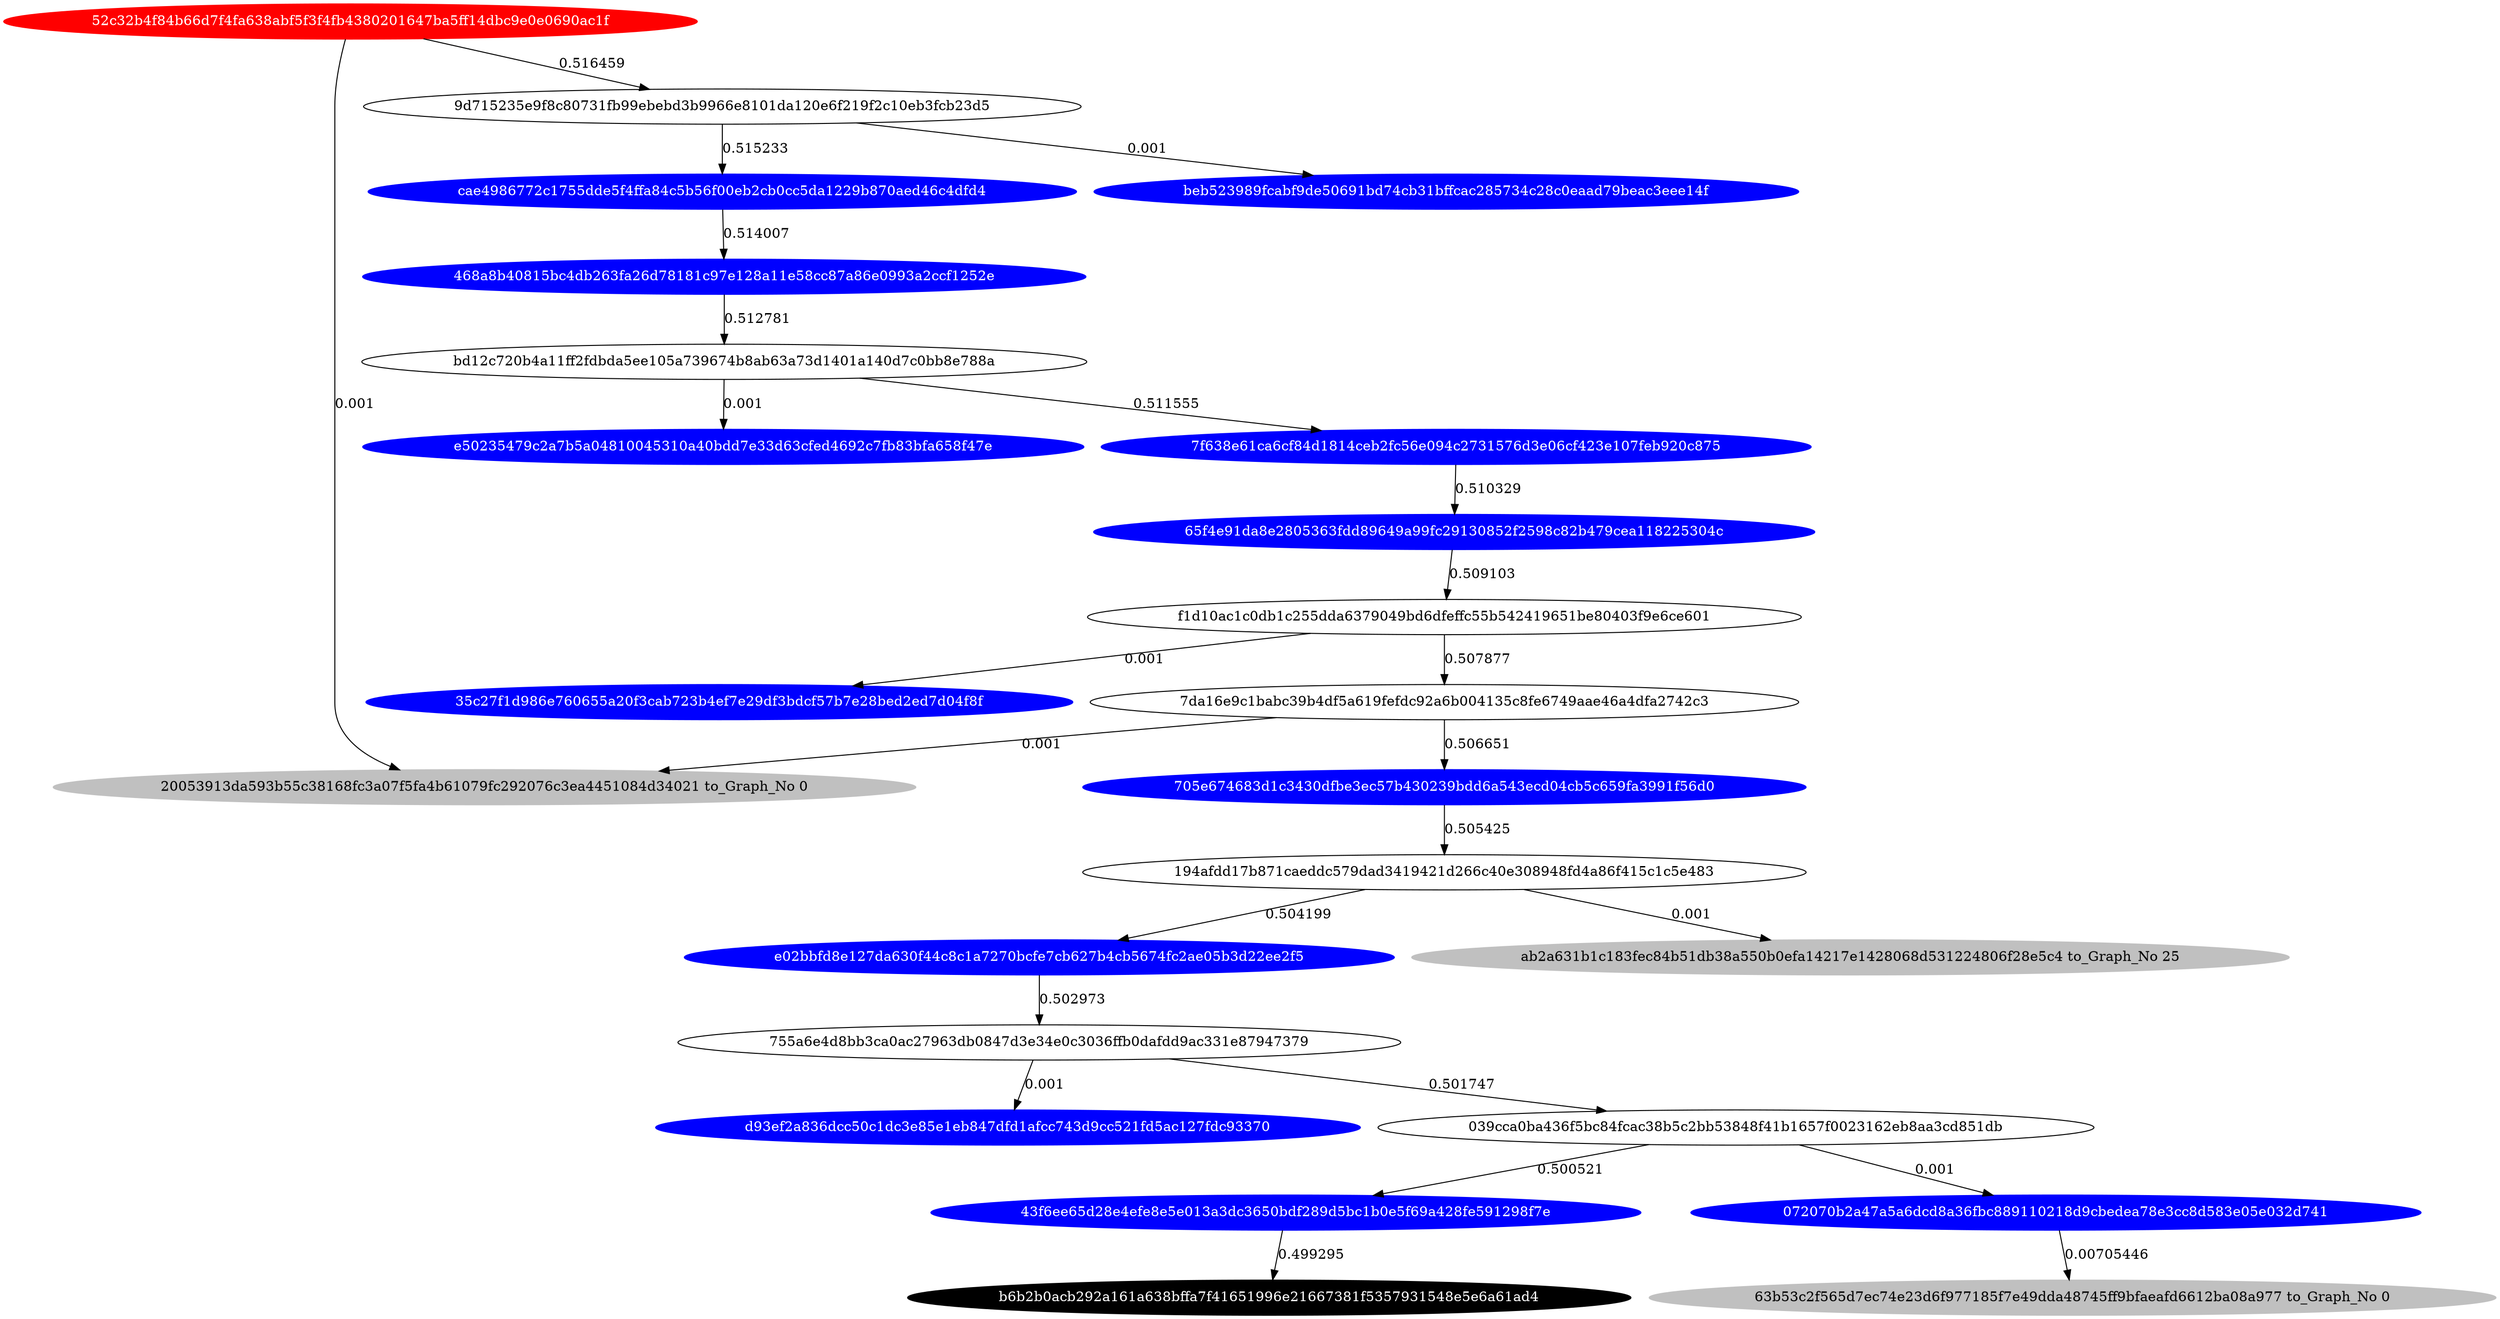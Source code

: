 digraph G{rankdir=TB;layout=dot;
"52c32b4f84b66d7f4fa638abf5f3f4fb4380201647ba5ff14dbc9e0e0690ac1f" [style="solid,filled",color=red,fontcolor=white];
"d93ef2a836dcc50c1dc3e85e1eb847dfd1afcc743d9cc521fd5ac127fdc93370" [style="solid,filled",color=blue,fontcolor=white];
"e50235479c2a7b5a04810045310a40bdd7e33d63cfed4692c7fb83bfa658f47e" [style="solid,filled",color=blue,fontcolor=white];
"65f4e91da8e2805363fdd89649a99fc29130852f2598c82b479cea118225304c" [style="solid,filled",color=blue,fontcolor=white];
"43f6ee65d28e4efe8e5e013a3dc3650bdf289d5bc1b0e5f69a428fe591298f7e" [style="solid,filled",color=blue,fontcolor=white];
"b6b2b0acb292a161a638bffa7f41651996e21667381f5357931548e5e6a61ad4" [style="solid,filled",color=black,fontcolor=white];
"cae4986772c1755dde5f4ffa84c5b56f00eb2cb0cc5da1229b870aed46c4dfd4" [style="solid,filled",color=blue,fontcolor=white];
"072070b2a47a5a6dcd8a36fbc889110218d9cbedea78e3cc8d583e05e032d741" [style="solid,filled",color=blue,fontcolor=white];
"beb523989fcabf9de50691bd74cb31bffcac285734c28c0eaad79beac3eee14f" [style="solid,filled",color=blue,fontcolor=white];
"e02bbfd8e127da630f44c8c1a7270bcfe7cb627b4cb5674fc2ae05b3d22ee2f5" [style="solid,filled",color=blue,fontcolor=white];
"63b53c2f565d7ec74e23d6f977185f7e49dda48745ff9bfaeafd6612ba08a977" [style="solid,filled",color=gray,fontcolor=black,label= "63b53c2f565d7ec74e23d6f977185f7e49dda48745ff9bfaeafd6612ba08a977 to_Graph_No 0"];
"468a8b40815bc4db263fa26d78181c97e128a11e58cc87a86e0993a2ccf1252e" [style="solid,filled",color=blue,fontcolor=white];
"7f638e61ca6cf84d1814ceb2fc56e094c2731576d3e06cf423e107feb920c875" [style="solid,filled",color=blue,fontcolor=white];
"705e674683d1c3430dfbe3ec57b430239bdd6a543ecd04cb5c659fa3991f56d0" [style="solid,filled",color=blue,fontcolor=white];
"ab2a631b1c183fec84b51db38a550b0efa14217e1428068d531224806f28e5c4" [style="solid,filled",color=gray,fontcolor=black,label= "ab2a631b1c183fec84b51db38a550b0efa14217e1428068d531224806f28e5c4 to_Graph_No 25"];
"20053913da593b55c38168fc3a07f5fa4b61079fc292076c3ea4451084d34021" [style="solid,filled",color=gray,fontcolor=black,label= "20053913da593b55c38168fc3a07f5fa4b61079fc292076c3ea4451084d34021 to_Graph_No 0"];
"35c27f1d986e760655a20f3cab723b4ef7e29df3bdcf57b7e28bed2ed7d04f8f" [style="solid,filled",color=blue,fontcolor=white];
"7f638e61ca6cf84d1814ceb2fc56e094c2731576d3e06cf423e107feb920c875" -> "65f4e91da8e2805363fdd89649a99fc29130852f2598c82b479cea118225304c" [label=0.510329];
"705e674683d1c3430dfbe3ec57b430239bdd6a543ecd04cb5c659fa3991f56d0" -> "194afdd17b871caeddc579dad3419421d266c40e308948fd4a86f415c1c5e483" [label=0.505425];
"039cca0ba436f5bc84fcac38b5c2bb53848f41b1657f0023162eb8aa3cd851db" -> "072070b2a47a5a6dcd8a36fbc889110218d9cbedea78e3cc8d583e05e032d741" [label=0.001];
"194afdd17b871caeddc579dad3419421d266c40e308948fd4a86f415c1c5e483" -> "e02bbfd8e127da630f44c8c1a7270bcfe7cb627b4cb5674fc2ae05b3d22ee2f5" [label=0.504199];
"7da16e9c1babc39b4df5a619fefdc92a6b004135c8fe6749aae46a4dfa2742c3" -> "20053913da593b55c38168fc3a07f5fa4b61079fc292076c3ea4451084d34021" [label=0.001];
"9d715235e9f8c80731fb99ebebd3b9966e8101da120e6f219f2c10eb3fcb23d5" -> "cae4986772c1755dde5f4ffa84c5b56f00eb2cb0cc5da1229b870aed46c4dfd4" [label=0.515233];
"468a8b40815bc4db263fa26d78181c97e128a11e58cc87a86e0993a2ccf1252e" -> "bd12c720b4a11ff2fdbda5ee105a739674b8ab63a73d1401a140d7c0bb8e788a" [label=0.512781];
"52c32b4f84b66d7f4fa638abf5f3f4fb4380201647ba5ff14dbc9e0e0690ac1f" -> "9d715235e9f8c80731fb99ebebd3b9966e8101da120e6f219f2c10eb3fcb23d5" [label=0.516459];
"f1d10ac1c0db1c255dda6379049bd6dfeffc55b542419651be80403f9e6ce601" -> "35c27f1d986e760655a20f3cab723b4ef7e29df3bdcf57b7e28bed2ed7d04f8f" [label=0.001];
"7da16e9c1babc39b4df5a619fefdc92a6b004135c8fe6749aae46a4dfa2742c3" -> "705e674683d1c3430dfbe3ec57b430239bdd6a543ecd04cb5c659fa3991f56d0" [label=0.506651];
"52c32b4f84b66d7f4fa638abf5f3f4fb4380201647ba5ff14dbc9e0e0690ac1f" -> "20053913da593b55c38168fc3a07f5fa4b61079fc292076c3ea4451084d34021" [label=0.001];
"65f4e91da8e2805363fdd89649a99fc29130852f2598c82b479cea118225304c" -> "f1d10ac1c0db1c255dda6379049bd6dfeffc55b542419651be80403f9e6ce601" [label=0.509103];
"bd12c720b4a11ff2fdbda5ee105a739674b8ab63a73d1401a140d7c0bb8e788a" -> "7f638e61ca6cf84d1814ceb2fc56e094c2731576d3e06cf423e107feb920c875" [label=0.511555];
"755a6e4d8bb3ca0ac27963db0847d3e34e0c3036ffb0dafdd9ac331e87947379" -> "039cca0ba436f5bc84fcac38b5c2bb53848f41b1657f0023162eb8aa3cd851db" [label=0.501747];
"072070b2a47a5a6dcd8a36fbc889110218d9cbedea78e3cc8d583e05e032d741" -> "63b53c2f565d7ec74e23d6f977185f7e49dda48745ff9bfaeafd6612ba08a977" [label=0.00705446];
"039cca0ba436f5bc84fcac38b5c2bb53848f41b1657f0023162eb8aa3cd851db" -> "43f6ee65d28e4efe8e5e013a3dc3650bdf289d5bc1b0e5f69a428fe591298f7e" [label=0.500521];
"194afdd17b871caeddc579dad3419421d266c40e308948fd4a86f415c1c5e483" -> "ab2a631b1c183fec84b51db38a550b0efa14217e1428068d531224806f28e5c4" [label=0.001];
"f1d10ac1c0db1c255dda6379049bd6dfeffc55b542419651be80403f9e6ce601" -> "7da16e9c1babc39b4df5a619fefdc92a6b004135c8fe6749aae46a4dfa2742c3" [label=0.507877];
"9d715235e9f8c80731fb99ebebd3b9966e8101da120e6f219f2c10eb3fcb23d5" -> "beb523989fcabf9de50691bd74cb31bffcac285734c28c0eaad79beac3eee14f" [label=0.001];
"cae4986772c1755dde5f4ffa84c5b56f00eb2cb0cc5da1229b870aed46c4dfd4" -> "468a8b40815bc4db263fa26d78181c97e128a11e58cc87a86e0993a2ccf1252e" [label=0.514007];
"e02bbfd8e127da630f44c8c1a7270bcfe7cb627b4cb5674fc2ae05b3d22ee2f5" -> "755a6e4d8bb3ca0ac27963db0847d3e34e0c3036ffb0dafdd9ac331e87947379" [label=0.502973];
"43f6ee65d28e4efe8e5e013a3dc3650bdf289d5bc1b0e5f69a428fe591298f7e" -> "b6b2b0acb292a161a638bffa7f41651996e21667381f5357931548e5e6a61ad4" [label=0.499295];
"bd12c720b4a11ff2fdbda5ee105a739674b8ab63a73d1401a140d7c0bb8e788a" -> "e50235479c2a7b5a04810045310a40bdd7e33d63cfed4692c7fb83bfa658f47e" [label=0.001];
"755a6e4d8bb3ca0ac27963db0847d3e34e0c3036ffb0dafdd9ac331e87947379" -> "d93ef2a836dcc50c1dc3e85e1eb847dfd1afcc743d9cc521fd5ac127fdc93370" [label=0.001];
}